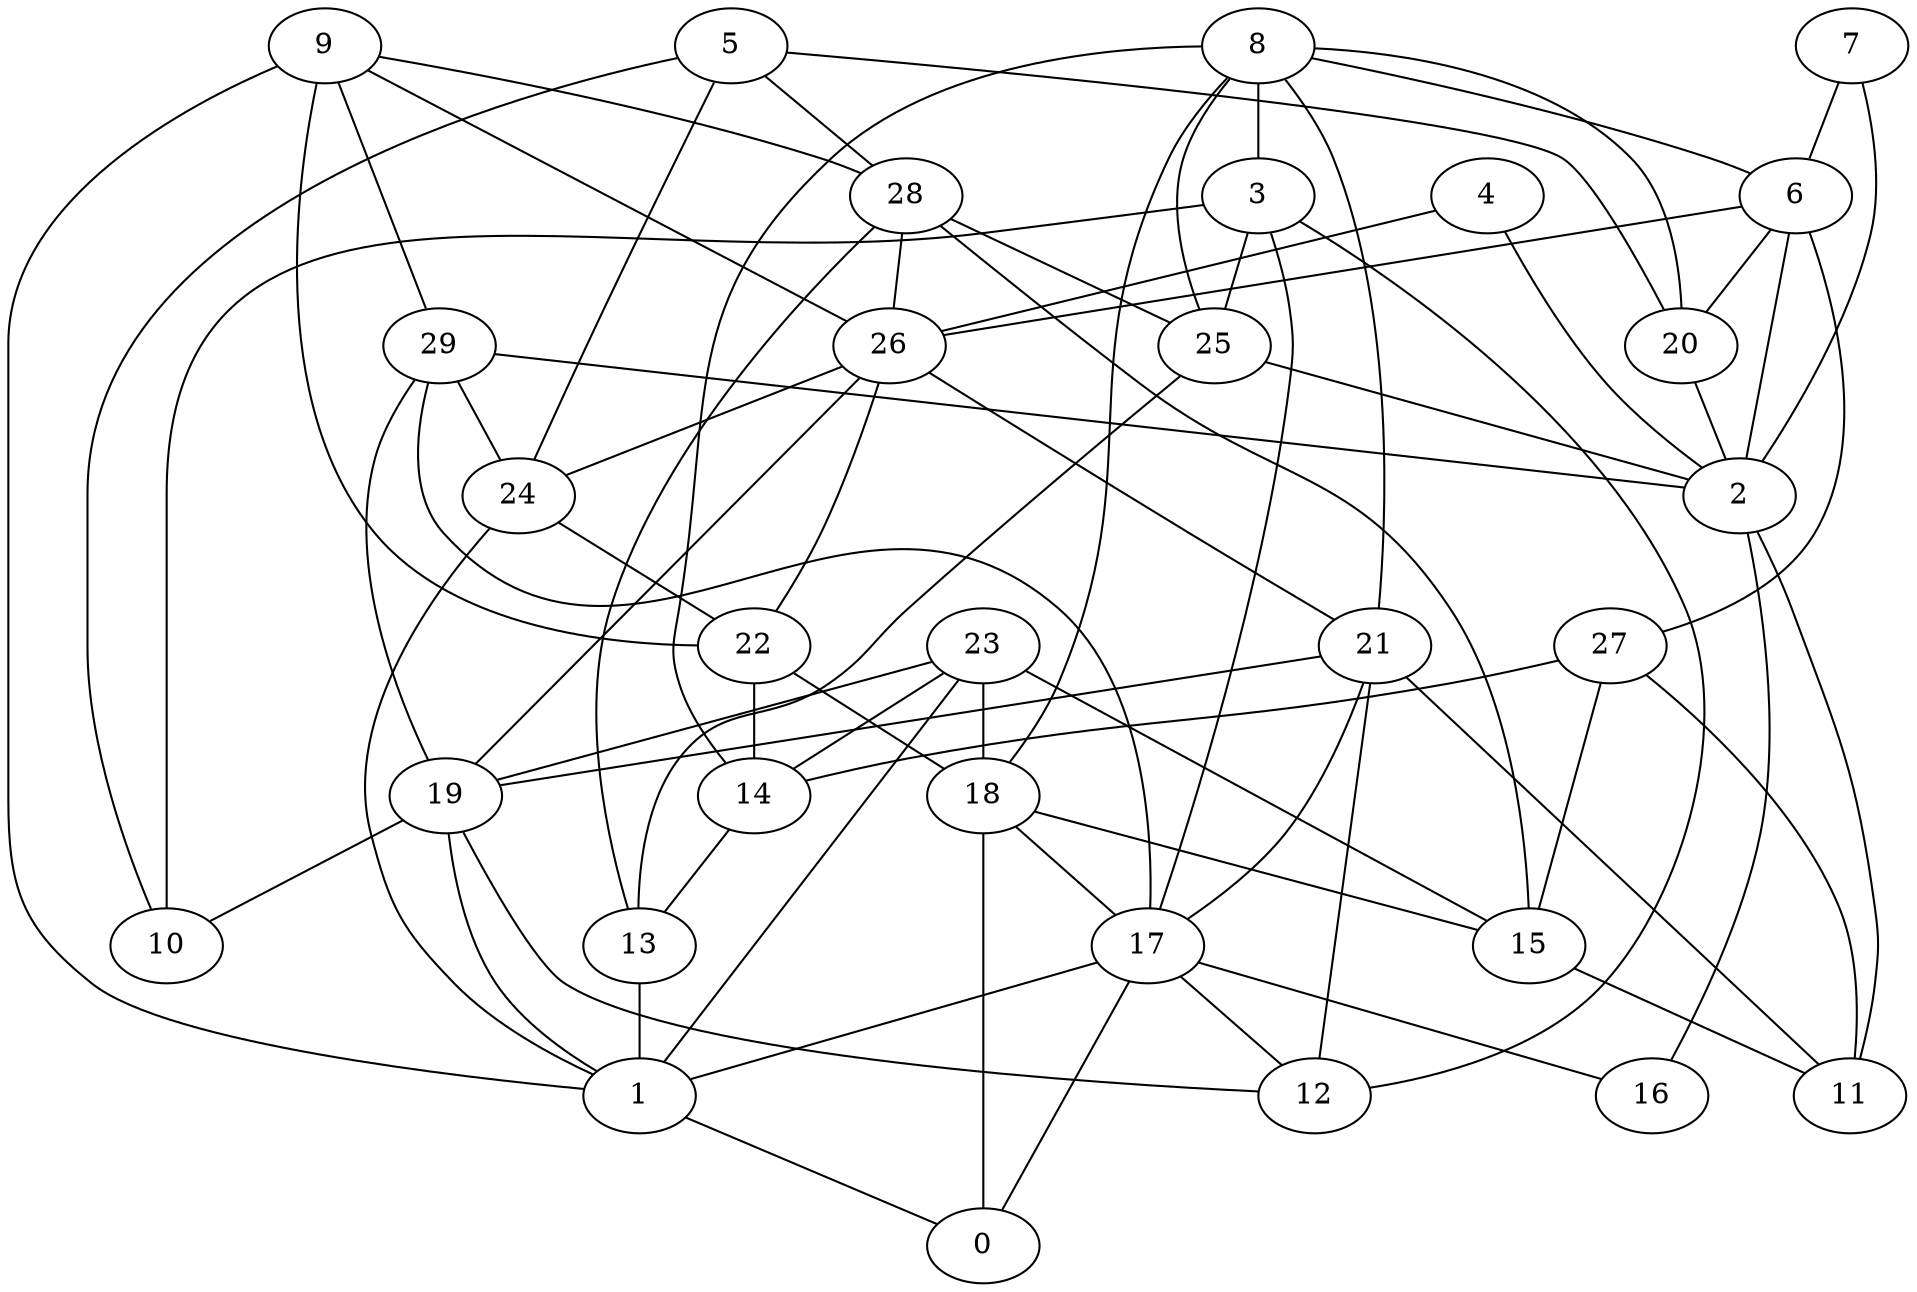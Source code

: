 digraph GG_graph {

subgraph G_graph {
edge [color = black]
"22" -> "18" [dir = none]
"9" -> "22" [dir = none]
"29" -> "24" [dir = none]
"29" -> "17" [dir = none]
"17" -> "16" [dir = none]
"17" -> "0" [dir = none]
"17" -> "1" [dir = none]
"28" -> "26" [dir = none]
"5" -> "28" [dir = none]
"5" -> "24" [dir = none]
"3" -> "10" [dir = none]
"3" -> "25" [dir = none]
"18" -> "15" [dir = none]
"18" -> "17" [dir = none]
"8" -> "20" [dir = none]
"8" -> "6" [dir = none]
"8" -> "21" [dir = none]
"8" -> "18" [dir = none]
"8" -> "25" [dir = none]
"27" -> "14" [dir = none]
"27" -> "15" [dir = none]
"7" -> "2" [dir = none]
"25" -> "2" [dir = none]
"25" -> "13" [dir = none]
"4" -> "2" [dir = none]
"21" -> "19" [dir = none]
"21" -> "11" [dir = none]
"21" -> "12" [dir = none]
"23" -> "18" [dir = none]
"9" -> "28" [dir = none]
"29" -> "2" [dir = none]
"15" -> "11" [dir = none]
"3" -> "12" [dir = none]
"6" -> "20" [dir = none]
"22" -> "14" [dir = none]
"28" -> "13" [dir = none]
"20" -> "2" [dir = none]
"6" -> "27" [dir = none]
"14" -> "13" [dir = none]
"2" -> "11" [dir = none]
"17" -> "12" [dir = none]
"27" -> "11" [dir = none]
"19" -> "10" [dir = none]
"29" -> "19" [dir = none]
"4" -> "26" [dir = none]
"23" -> "15" [dir = none]
"1" -> "0" [dir = none]
"28" -> "15" [dir = none]
"24" -> "22" [dir = none]
"8" -> "14" [dir = none]
"26" -> "22" [dir = none]
"26" -> "19" [dir = none]
"5" -> "10" [dir = none]
"23" -> "1" [dir = none]
"19" -> "1" [dir = none]
"26" -> "21" [dir = none]
"21" -> "17" [dir = none]
"2" -> "16" [dir = none]
"24" -> "1" [dir = none]
"9" -> "29" [dir = none]
"19" -> "12" [dir = none]
"6" -> "2" [dir = none]
"6" -> "26" [dir = none]
"26" -> "24" [dir = none]
"23" -> "14" [dir = none]
"5" -> "20" [dir = none]
"9" -> "26" [dir = none]
"13" -> "1" [dir = none]
"7" -> "6" [dir = none]
"8" -> "3" [dir = none]
"28" -> "25" [dir = none]
"18" -> "0" [dir = none]
"23" -> "19" [dir = none]
"3" -> "17" [dir = none]
"9" -> "1" [dir = none]
}

}
